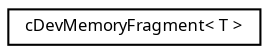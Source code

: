 digraph "Graphical Class Hierarchy"
{
  edge [fontname="Sans",fontsize="8",labelfontname="Sans",labelfontsize="8"];
  node [fontname="Sans",fontsize="8",shape=record];
  rankdir="LR";
  Node1 [label="cDevMemoryFragment\< T \>",height=0.2,width=0.4,color="black", fillcolor="white", style="filled",URL="$classc_dev_memory_fragment.html",tooltip="Manage a memory fragment, specialized by the given class. "];
}
